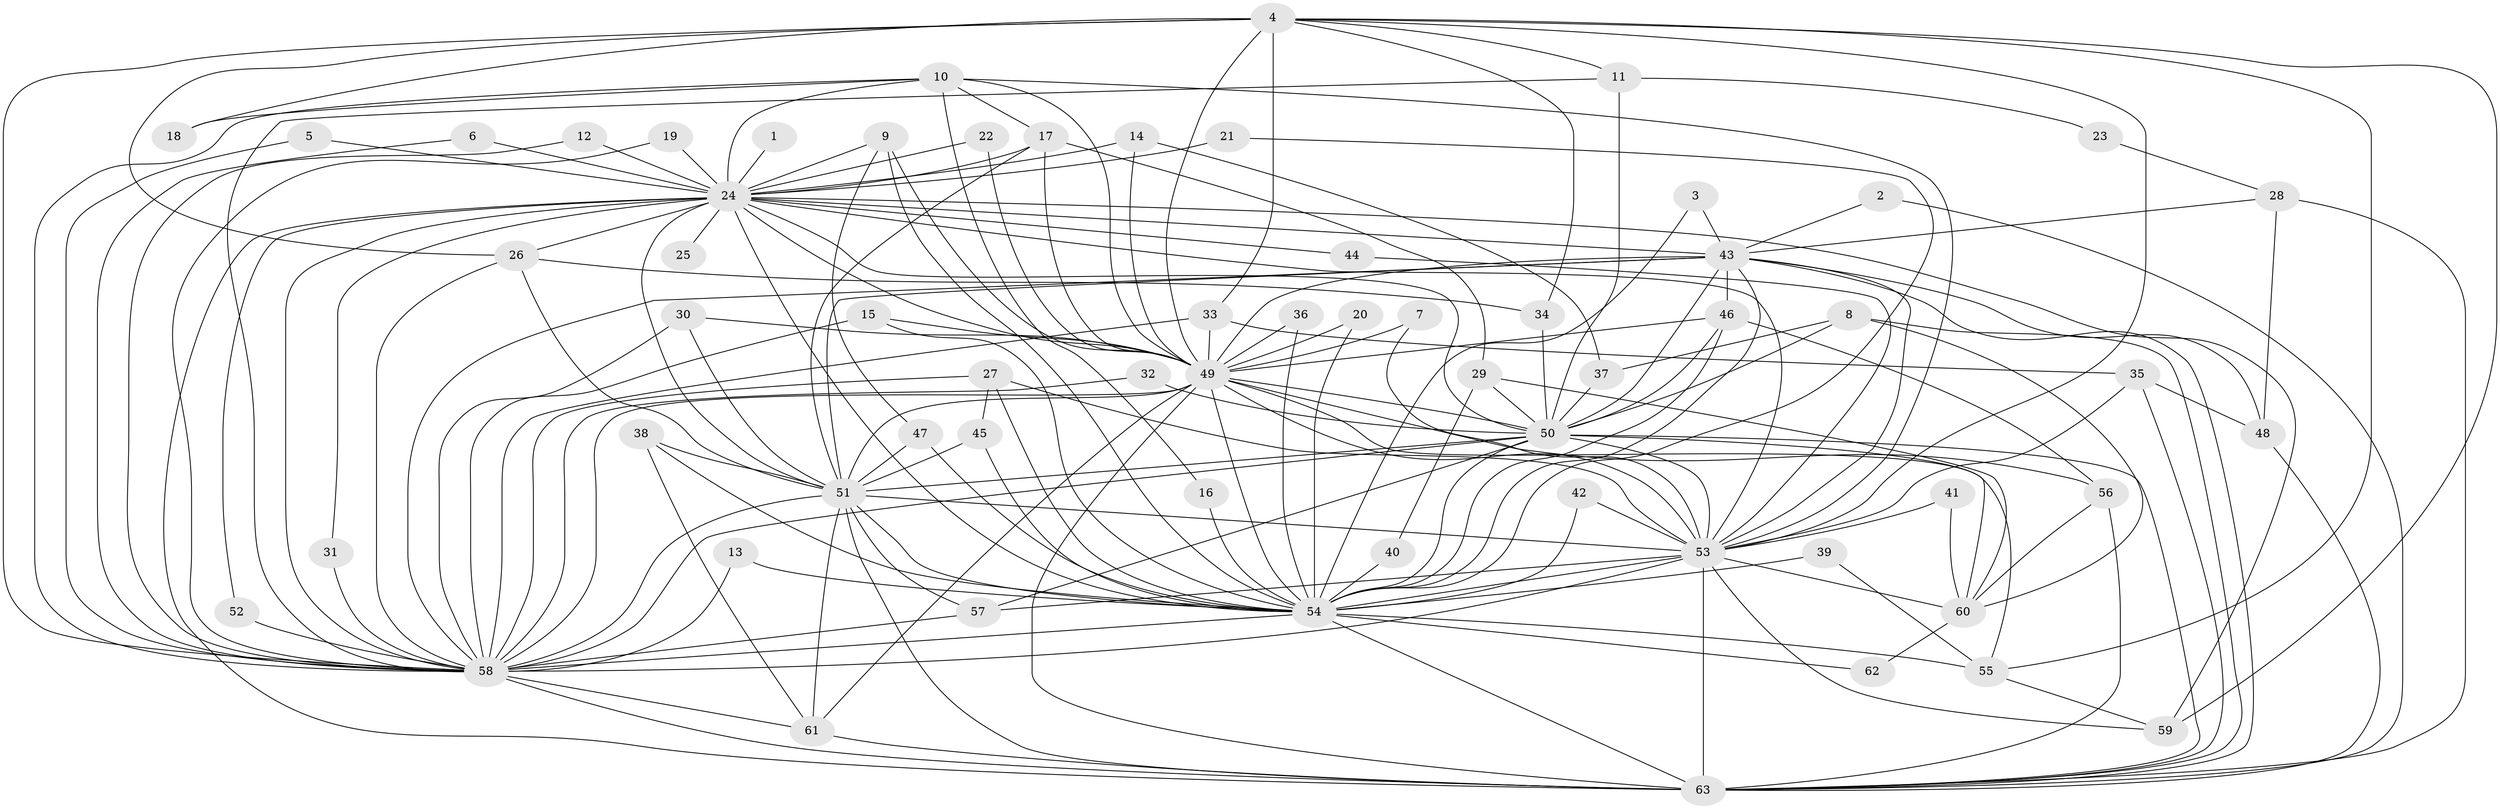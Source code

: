 // original degree distribution, {26: 0.008, 23: 0.008, 18: 0.016, 22: 0.008, 29: 0.016, 30: 0.008, 15: 0.008, 17: 0.008, 7: 0.008, 3: 0.264, 2: 0.504, 10: 0.008, 4: 0.064, 5: 0.04, 6: 0.032}
// Generated by graph-tools (version 1.1) at 2025/49/03/09/25 03:49:44]
// undirected, 63 vertices, 176 edges
graph export_dot {
graph [start="1"]
  node [color=gray90,style=filled];
  1;
  2;
  3;
  4;
  5;
  6;
  7;
  8;
  9;
  10;
  11;
  12;
  13;
  14;
  15;
  16;
  17;
  18;
  19;
  20;
  21;
  22;
  23;
  24;
  25;
  26;
  27;
  28;
  29;
  30;
  31;
  32;
  33;
  34;
  35;
  36;
  37;
  38;
  39;
  40;
  41;
  42;
  43;
  44;
  45;
  46;
  47;
  48;
  49;
  50;
  51;
  52;
  53;
  54;
  55;
  56;
  57;
  58;
  59;
  60;
  61;
  62;
  63;
  1 -- 24 [weight=1.0];
  2 -- 43 [weight=1.0];
  2 -- 63 [weight=1.0];
  3 -- 43 [weight=1.0];
  3 -- 54 [weight=1.0];
  4 -- 11 [weight=1.0];
  4 -- 18 [weight=1.0];
  4 -- 26 [weight=1.0];
  4 -- 33 [weight=1.0];
  4 -- 34 [weight=1.0];
  4 -- 49 [weight=1.0];
  4 -- 53 [weight=1.0];
  4 -- 55 [weight=1.0];
  4 -- 58 [weight=2.0];
  4 -- 59 [weight=1.0];
  5 -- 24 [weight=1.0];
  5 -- 58 [weight=1.0];
  6 -- 24 [weight=1.0];
  6 -- 58 [weight=1.0];
  7 -- 49 [weight=1.0];
  7 -- 53 [weight=1.0];
  8 -- 37 [weight=1.0];
  8 -- 50 [weight=1.0];
  8 -- 60 [weight=1.0];
  8 -- 63 [weight=1.0];
  9 -- 24 [weight=1.0];
  9 -- 47 [weight=1.0];
  9 -- 49 [weight=2.0];
  9 -- 54 [weight=1.0];
  10 -- 16 [weight=1.0];
  10 -- 17 [weight=1.0];
  10 -- 18 [weight=1.0];
  10 -- 24 [weight=1.0];
  10 -- 49 [weight=1.0];
  10 -- 53 [weight=1.0];
  10 -- 58 [weight=1.0];
  11 -- 23 [weight=1.0];
  11 -- 50 [weight=1.0];
  11 -- 58 [weight=1.0];
  12 -- 24 [weight=1.0];
  12 -- 58 [weight=1.0];
  13 -- 54 [weight=1.0];
  13 -- 58 [weight=1.0];
  14 -- 24 [weight=1.0];
  14 -- 37 [weight=1.0];
  14 -- 49 [weight=1.0];
  15 -- 49 [weight=1.0];
  15 -- 54 [weight=1.0];
  15 -- 58 [weight=1.0];
  16 -- 54 [weight=1.0];
  17 -- 24 [weight=1.0];
  17 -- 29 [weight=1.0];
  17 -- 49 [weight=1.0];
  17 -- 51 [weight=1.0];
  19 -- 24 [weight=1.0];
  19 -- 58 [weight=1.0];
  20 -- 49 [weight=1.0];
  20 -- 54 [weight=1.0];
  21 -- 24 [weight=1.0];
  21 -- 54 [weight=1.0];
  22 -- 24 [weight=1.0];
  22 -- 49 [weight=1.0];
  23 -- 28 [weight=1.0];
  24 -- 25 [weight=1.0];
  24 -- 26 [weight=1.0];
  24 -- 31 [weight=1.0];
  24 -- 43 [weight=1.0];
  24 -- 44 [weight=1.0];
  24 -- 49 [weight=2.0];
  24 -- 50 [weight=1.0];
  24 -- 51 [weight=1.0];
  24 -- 52 [weight=1.0];
  24 -- 53 [weight=1.0];
  24 -- 54 [weight=3.0];
  24 -- 58 [weight=1.0];
  24 -- 59 [weight=1.0];
  24 -- 63 [weight=1.0];
  26 -- 34 [weight=1.0];
  26 -- 51 [weight=1.0];
  26 -- 58 [weight=1.0];
  27 -- 45 [weight=1.0];
  27 -- 53 [weight=1.0];
  27 -- 54 [weight=1.0];
  27 -- 58 [weight=1.0];
  28 -- 43 [weight=1.0];
  28 -- 48 [weight=1.0];
  28 -- 63 [weight=2.0];
  29 -- 40 [weight=1.0];
  29 -- 50 [weight=2.0];
  29 -- 60 [weight=1.0];
  30 -- 49 [weight=1.0];
  30 -- 51 [weight=1.0];
  30 -- 58 [weight=1.0];
  31 -- 58 [weight=1.0];
  32 -- 50 [weight=1.0];
  32 -- 58 [weight=1.0];
  33 -- 35 [weight=1.0];
  33 -- 49 [weight=1.0];
  33 -- 58 [weight=1.0];
  34 -- 50 [weight=1.0];
  35 -- 48 [weight=1.0];
  35 -- 53 [weight=1.0];
  35 -- 63 [weight=1.0];
  36 -- 49 [weight=1.0];
  36 -- 54 [weight=1.0];
  37 -- 50 [weight=1.0];
  38 -- 51 [weight=1.0];
  38 -- 54 [weight=1.0];
  38 -- 61 [weight=1.0];
  39 -- 54 [weight=1.0];
  39 -- 55 [weight=1.0];
  40 -- 54 [weight=1.0];
  41 -- 53 [weight=1.0];
  41 -- 60 [weight=1.0];
  42 -- 53 [weight=1.0];
  42 -- 54 [weight=1.0];
  43 -- 46 [weight=1.0];
  43 -- 48 [weight=1.0];
  43 -- 49 [weight=1.0];
  43 -- 50 [weight=2.0];
  43 -- 51 [weight=1.0];
  43 -- 53 [weight=1.0];
  43 -- 54 [weight=2.0];
  43 -- 58 [weight=1.0];
  43 -- 63 [weight=1.0];
  44 -- 53 [weight=1.0];
  45 -- 51 [weight=1.0];
  45 -- 54 [weight=1.0];
  46 -- 49 [weight=1.0];
  46 -- 50 [weight=1.0];
  46 -- 54 [weight=1.0];
  46 -- 56 [weight=1.0];
  47 -- 51 [weight=1.0];
  47 -- 54 [weight=2.0];
  48 -- 63 [weight=1.0];
  49 -- 50 [weight=2.0];
  49 -- 51 [weight=1.0];
  49 -- 53 [weight=1.0];
  49 -- 54 [weight=2.0];
  49 -- 55 [weight=1.0];
  49 -- 56 [weight=1.0];
  49 -- 58 [weight=1.0];
  49 -- 61 [weight=1.0];
  49 -- 63 [weight=2.0];
  50 -- 51 [weight=2.0];
  50 -- 53 [weight=1.0];
  50 -- 54 [weight=3.0];
  50 -- 57 [weight=1.0];
  50 -- 58 [weight=1.0];
  50 -- 60 [weight=1.0];
  50 -- 63 [weight=1.0];
  51 -- 53 [weight=1.0];
  51 -- 54 [weight=2.0];
  51 -- 57 [weight=1.0];
  51 -- 58 [weight=2.0];
  51 -- 61 [weight=1.0];
  51 -- 63 [weight=1.0];
  52 -- 58 [weight=1.0];
  53 -- 54 [weight=2.0];
  53 -- 57 [weight=1.0];
  53 -- 58 [weight=2.0];
  53 -- 59 [weight=1.0];
  53 -- 60 [weight=1.0];
  53 -- 63 [weight=1.0];
  54 -- 55 [weight=2.0];
  54 -- 58 [weight=2.0];
  54 -- 62 [weight=1.0];
  54 -- 63 [weight=3.0];
  55 -- 59 [weight=1.0];
  56 -- 60 [weight=1.0];
  56 -- 63 [weight=1.0];
  57 -- 58 [weight=1.0];
  58 -- 61 [weight=1.0];
  58 -- 63 [weight=1.0];
  60 -- 62 [weight=1.0];
  61 -- 63 [weight=1.0];
}
